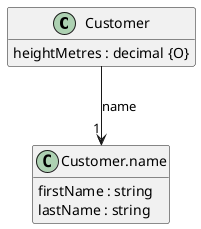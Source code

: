 @startuml
hide <<Method>> circle
hide empty methods
hide empty fields
set namespaceSeparator none

class "Customer" {
  heightMetres : decimal {O}
}

class "Customer.name" {
  firstName : string
  lastName : string
}

"Customer" --> "1" "Customer.name" : name

@enduml